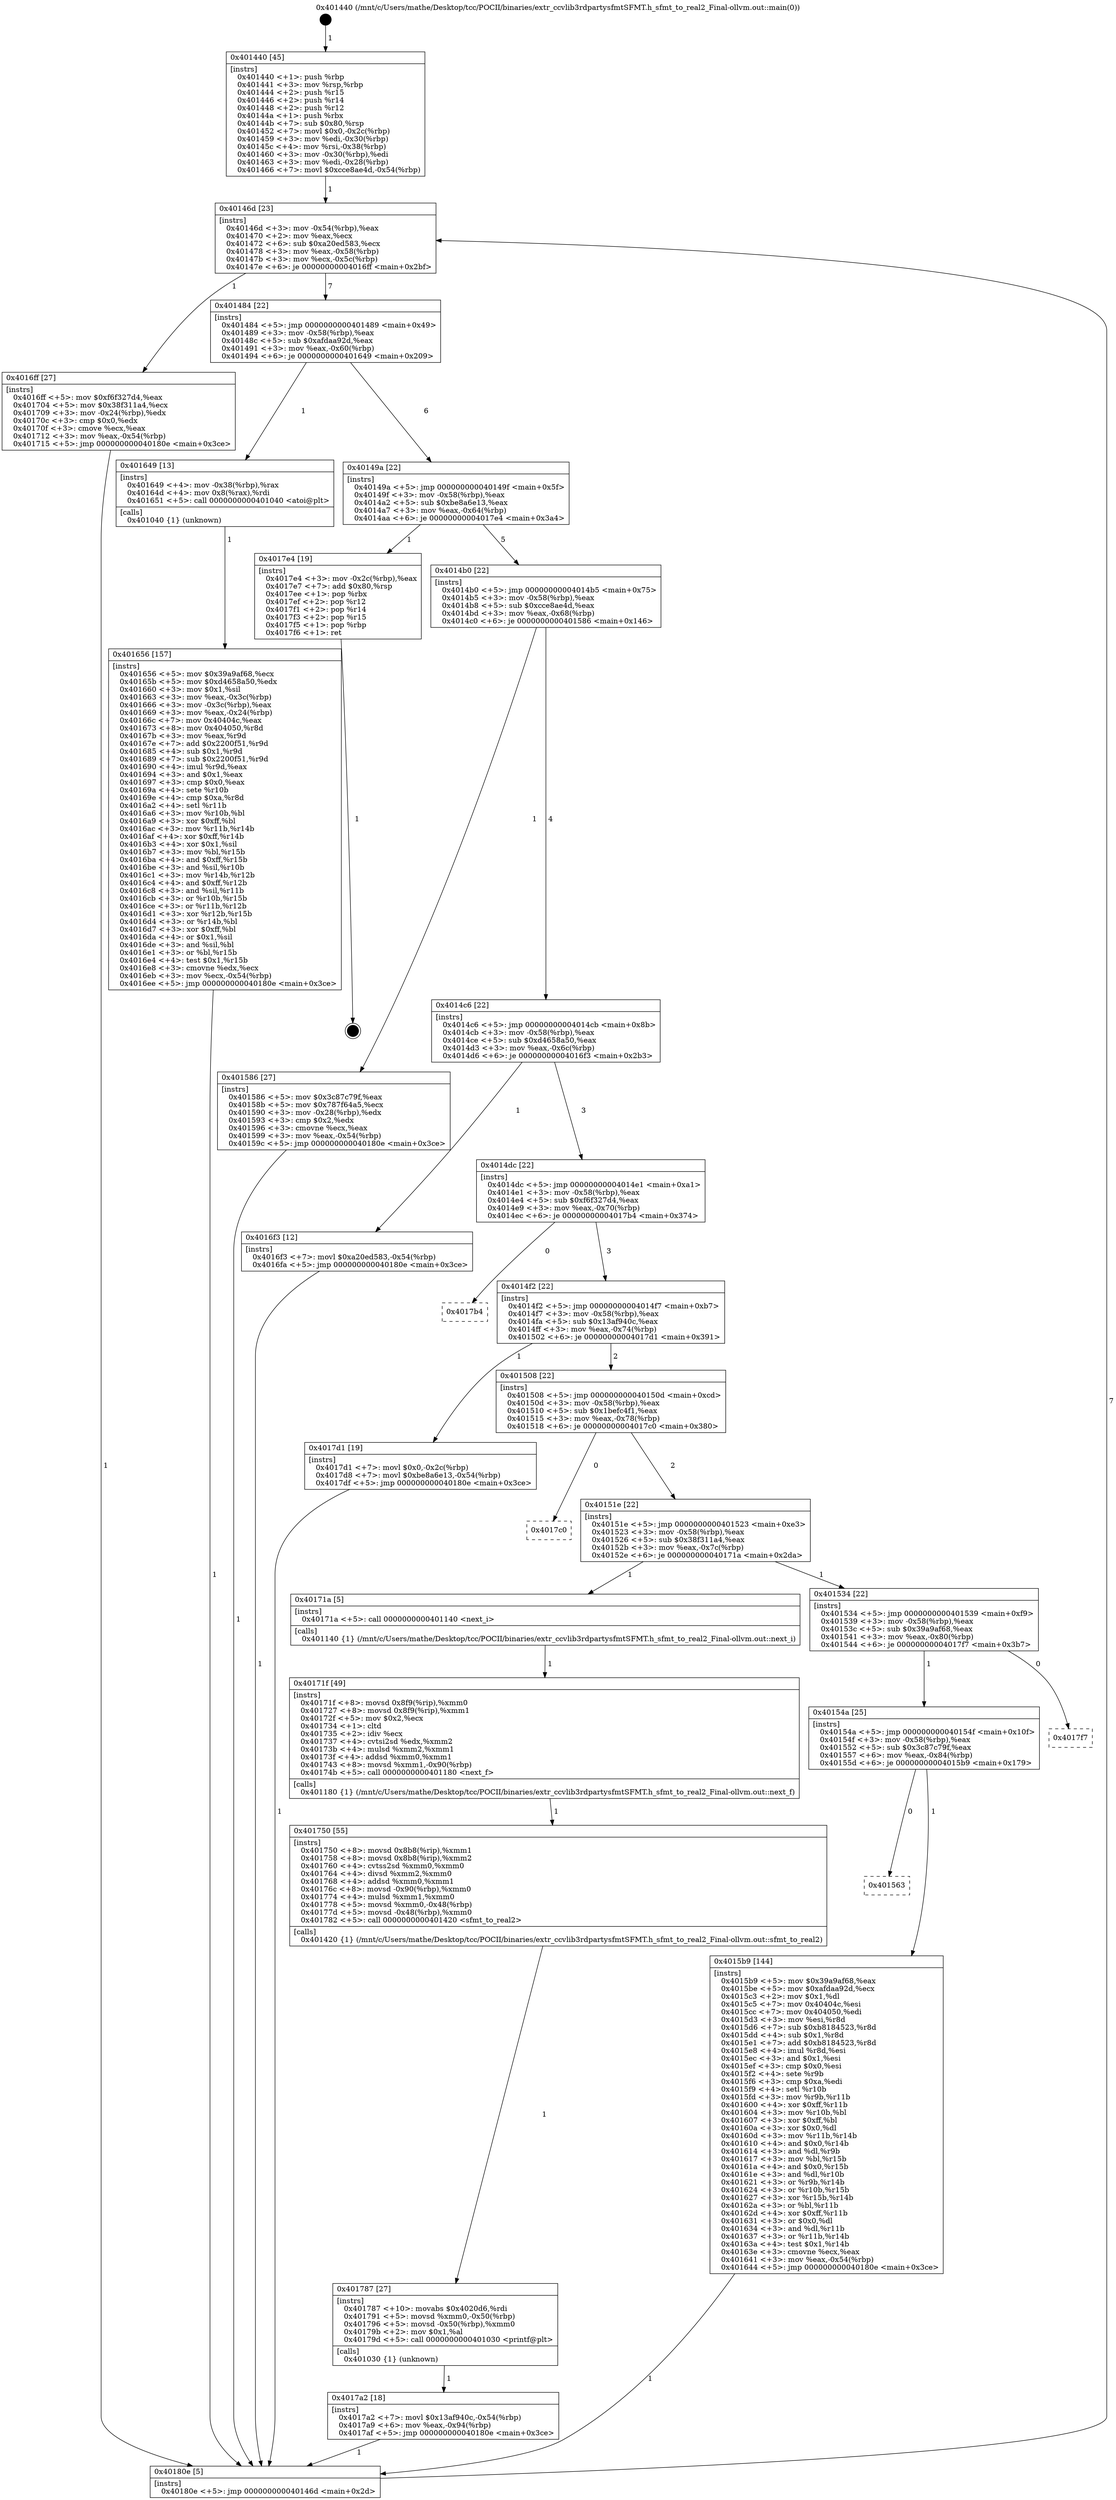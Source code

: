 digraph "0x401440" {
  label = "0x401440 (/mnt/c/Users/mathe/Desktop/tcc/POCII/binaries/extr_ccvlib3rdpartysfmtSFMT.h_sfmt_to_real2_Final-ollvm.out::main(0))"
  labelloc = "t"
  node[shape=record]

  Entry [label="",width=0.3,height=0.3,shape=circle,fillcolor=black,style=filled]
  "0x40146d" [label="{
     0x40146d [23]\l
     | [instrs]\l
     &nbsp;&nbsp;0x40146d \<+3\>: mov -0x54(%rbp),%eax\l
     &nbsp;&nbsp;0x401470 \<+2\>: mov %eax,%ecx\l
     &nbsp;&nbsp;0x401472 \<+6\>: sub $0xa20ed583,%ecx\l
     &nbsp;&nbsp;0x401478 \<+3\>: mov %eax,-0x58(%rbp)\l
     &nbsp;&nbsp;0x40147b \<+3\>: mov %ecx,-0x5c(%rbp)\l
     &nbsp;&nbsp;0x40147e \<+6\>: je 00000000004016ff \<main+0x2bf\>\l
  }"]
  "0x4016ff" [label="{
     0x4016ff [27]\l
     | [instrs]\l
     &nbsp;&nbsp;0x4016ff \<+5\>: mov $0xf6f327d4,%eax\l
     &nbsp;&nbsp;0x401704 \<+5\>: mov $0x38f311a4,%ecx\l
     &nbsp;&nbsp;0x401709 \<+3\>: mov -0x24(%rbp),%edx\l
     &nbsp;&nbsp;0x40170c \<+3\>: cmp $0x0,%edx\l
     &nbsp;&nbsp;0x40170f \<+3\>: cmove %ecx,%eax\l
     &nbsp;&nbsp;0x401712 \<+3\>: mov %eax,-0x54(%rbp)\l
     &nbsp;&nbsp;0x401715 \<+5\>: jmp 000000000040180e \<main+0x3ce\>\l
  }"]
  "0x401484" [label="{
     0x401484 [22]\l
     | [instrs]\l
     &nbsp;&nbsp;0x401484 \<+5\>: jmp 0000000000401489 \<main+0x49\>\l
     &nbsp;&nbsp;0x401489 \<+3\>: mov -0x58(%rbp),%eax\l
     &nbsp;&nbsp;0x40148c \<+5\>: sub $0xafdaa92d,%eax\l
     &nbsp;&nbsp;0x401491 \<+3\>: mov %eax,-0x60(%rbp)\l
     &nbsp;&nbsp;0x401494 \<+6\>: je 0000000000401649 \<main+0x209\>\l
  }"]
  Exit [label="",width=0.3,height=0.3,shape=circle,fillcolor=black,style=filled,peripheries=2]
  "0x401649" [label="{
     0x401649 [13]\l
     | [instrs]\l
     &nbsp;&nbsp;0x401649 \<+4\>: mov -0x38(%rbp),%rax\l
     &nbsp;&nbsp;0x40164d \<+4\>: mov 0x8(%rax),%rdi\l
     &nbsp;&nbsp;0x401651 \<+5\>: call 0000000000401040 \<atoi@plt\>\l
     | [calls]\l
     &nbsp;&nbsp;0x401040 \{1\} (unknown)\l
  }"]
  "0x40149a" [label="{
     0x40149a [22]\l
     | [instrs]\l
     &nbsp;&nbsp;0x40149a \<+5\>: jmp 000000000040149f \<main+0x5f\>\l
     &nbsp;&nbsp;0x40149f \<+3\>: mov -0x58(%rbp),%eax\l
     &nbsp;&nbsp;0x4014a2 \<+5\>: sub $0xbe8a6e13,%eax\l
     &nbsp;&nbsp;0x4014a7 \<+3\>: mov %eax,-0x64(%rbp)\l
     &nbsp;&nbsp;0x4014aa \<+6\>: je 00000000004017e4 \<main+0x3a4\>\l
  }"]
  "0x4017a2" [label="{
     0x4017a2 [18]\l
     | [instrs]\l
     &nbsp;&nbsp;0x4017a2 \<+7\>: movl $0x13af940c,-0x54(%rbp)\l
     &nbsp;&nbsp;0x4017a9 \<+6\>: mov %eax,-0x94(%rbp)\l
     &nbsp;&nbsp;0x4017af \<+5\>: jmp 000000000040180e \<main+0x3ce\>\l
  }"]
  "0x4017e4" [label="{
     0x4017e4 [19]\l
     | [instrs]\l
     &nbsp;&nbsp;0x4017e4 \<+3\>: mov -0x2c(%rbp),%eax\l
     &nbsp;&nbsp;0x4017e7 \<+7\>: add $0x80,%rsp\l
     &nbsp;&nbsp;0x4017ee \<+1\>: pop %rbx\l
     &nbsp;&nbsp;0x4017ef \<+2\>: pop %r12\l
     &nbsp;&nbsp;0x4017f1 \<+2\>: pop %r14\l
     &nbsp;&nbsp;0x4017f3 \<+2\>: pop %r15\l
     &nbsp;&nbsp;0x4017f5 \<+1\>: pop %rbp\l
     &nbsp;&nbsp;0x4017f6 \<+1\>: ret\l
  }"]
  "0x4014b0" [label="{
     0x4014b0 [22]\l
     | [instrs]\l
     &nbsp;&nbsp;0x4014b0 \<+5\>: jmp 00000000004014b5 \<main+0x75\>\l
     &nbsp;&nbsp;0x4014b5 \<+3\>: mov -0x58(%rbp),%eax\l
     &nbsp;&nbsp;0x4014b8 \<+5\>: sub $0xcce8ae4d,%eax\l
     &nbsp;&nbsp;0x4014bd \<+3\>: mov %eax,-0x68(%rbp)\l
     &nbsp;&nbsp;0x4014c0 \<+6\>: je 0000000000401586 \<main+0x146\>\l
  }"]
  "0x401787" [label="{
     0x401787 [27]\l
     | [instrs]\l
     &nbsp;&nbsp;0x401787 \<+10\>: movabs $0x4020d6,%rdi\l
     &nbsp;&nbsp;0x401791 \<+5\>: movsd %xmm0,-0x50(%rbp)\l
     &nbsp;&nbsp;0x401796 \<+5\>: movsd -0x50(%rbp),%xmm0\l
     &nbsp;&nbsp;0x40179b \<+2\>: mov $0x1,%al\l
     &nbsp;&nbsp;0x40179d \<+5\>: call 0000000000401030 \<printf@plt\>\l
     | [calls]\l
     &nbsp;&nbsp;0x401030 \{1\} (unknown)\l
  }"]
  "0x401586" [label="{
     0x401586 [27]\l
     | [instrs]\l
     &nbsp;&nbsp;0x401586 \<+5\>: mov $0x3c87c79f,%eax\l
     &nbsp;&nbsp;0x40158b \<+5\>: mov $0x787f64a5,%ecx\l
     &nbsp;&nbsp;0x401590 \<+3\>: mov -0x28(%rbp),%edx\l
     &nbsp;&nbsp;0x401593 \<+3\>: cmp $0x2,%edx\l
     &nbsp;&nbsp;0x401596 \<+3\>: cmovne %ecx,%eax\l
     &nbsp;&nbsp;0x401599 \<+3\>: mov %eax,-0x54(%rbp)\l
     &nbsp;&nbsp;0x40159c \<+5\>: jmp 000000000040180e \<main+0x3ce\>\l
  }"]
  "0x4014c6" [label="{
     0x4014c6 [22]\l
     | [instrs]\l
     &nbsp;&nbsp;0x4014c6 \<+5\>: jmp 00000000004014cb \<main+0x8b\>\l
     &nbsp;&nbsp;0x4014cb \<+3\>: mov -0x58(%rbp),%eax\l
     &nbsp;&nbsp;0x4014ce \<+5\>: sub $0xd4658a50,%eax\l
     &nbsp;&nbsp;0x4014d3 \<+3\>: mov %eax,-0x6c(%rbp)\l
     &nbsp;&nbsp;0x4014d6 \<+6\>: je 00000000004016f3 \<main+0x2b3\>\l
  }"]
  "0x40180e" [label="{
     0x40180e [5]\l
     | [instrs]\l
     &nbsp;&nbsp;0x40180e \<+5\>: jmp 000000000040146d \<main+0x2d\>\l
  }"]
  "0x401440" [label="{
     0x401440 [45]\l
     | [instrs]\l
     &nbsp;&nbsp;0x401440 \<+1\>: push %rbp\l
     &nbsp;&nbsp;0x401441 \<+3\>: mov %rsp,%rbp\l
     &nbsp;&nbsp;0x401444 \<+2\>: push %r15\l
     &nbsp;&nbsp;0x401446 \<+2\>: push %r14\l
     &nbsp;&nbsp;0x401448 \<+2\>: push %r12\l
     &nbsp;&nbsp;0x40144a \<+1\>: push %rbx\l
     &nbsp;&nbsp;0x40144b \<+7\>: sub $0x80,%rsp\l
     &nbsp;&nbsp;0x401452 \<+7\>: movl $0x0,-0x2c(%rbp)\l
     &nbsp;&nbsp;0x401459 \<+3\>: mov %edi,-0x30(%rbp)\l
     &nbsp;&nbsp;0x40145c \<+4\>: mov %rsi,-0x38(%rbp)\l
     &nbsp;&nbsp;0x401460 \<+3\>: mov -0x30(%rbp),%edi\l
     &nbsp;&nbsp;0x401463 \<+3\>: mov %edi,-0x28(%rbp)\l
     &nbsp;&nbsp;0x401466 \<+7\>: movl $0xcce8ae4d,-0x54(%rbp)\l
  }"]
  "0x401750" [label="{
     0x401750 [55]\l
     | [instrs]\l
     &nbsp;&nbsp;0x401750 \<+8\>: movsd 0x8b8(%rip),%xmm1\l
     &nbsp;&nbsp;0x401758 \<+8\>: movsd 0x8b8(%rip),%xmm2\l
     &nbsp;&nbsp;0x401760 \<+4\>: cvtss2sd %xmm0,%xmm0\l
     &nbsp;&nbsp;0x401764 \<+4\>: divsd %xmm2,%xmm0\l
     &nbsp;&nbsp;0x401768 \<+4\>: addsd %xmm0,%xmm1\l
     &nbsp;&nbsp;0x40176c \<+8\>: movsd -0x90(%rbp),%xmm0\l
     &nbsp;&nbsp;0x401774 \<+4\>: mulsd %xmm1,%xmm0\l
     &nbsp;&nbsp;0x401778 \<+5\>: movsd %xmm0,-0x48(%rbp)\l
     &nbsp;&nbsp;0x40177d \<+5\>: movsd -0x48(%rbp),%xmm0\l
     &nbsp;&nbsp;0x401782 \<+5\>: call 0000000000401420 \<sfmt_to_real2\>\l
     | [calls]\l
     &nbsp;&nbsp;0x401420 \{1\} (/mnt/c/Users/mathe/Desktop/tcc/POCII/binaries/extr_ccvlib3rdpartysfmtSFMT.h_sfmt_to_real2_Final-ollvm.out::sfmt_to_real2)\l
  }"]
  "0x4016f3" [label="{
     0x4016f3 [12]\l
     | [instrs]\l
     &nbsp;&nbsp;0x4016f3 \<+7\>: movl $0xa20ed583,-0x54(%rbp)\l
     &nbsp;&nbsp;0x4016fa \<+5\>: jmp 000000000040180e \<main+0x3ce\>\l
  }"]
  "0x4014dc" [label="{
     0x4014dc [22]\l
     | [instrs]\l
     &nbsp;&nbsp;0x4014dc \<+5\>: jmp 00000000004014e1 \<main+0xa1\>\l
     &nbsp;&nbsp;0x4014e1 \<+3\>: mov -0x58(%rbp),%eax\l
     &nbsp;&nbsp;0x4014e4 \<+5\>: sub $0xf6f327d4,%eax\l
     &nbsp;&nbsp;0x4014e9 \<+3\>: mov %eax,-0x70(%rbp)\l
     &nbsp;&nbsp;0x4014ec \<+6\>: je 00000000004017b4 \<main+0x374\>\l
  }"]
  "0x40171f" [label="{
     0x40171f [49]\l
     | [instrs]\l
     &nbsp;&nbsp;0x40171f \<+8\>: movsd 0x8f9(%rip),%xmm0\l
     &nbsp;&nbsp;0x401727 \<+8\>: movsd 0x8f9(%rip),%xmm1\l
     &nbsp;&nbsp;0x40172f \<+5\>: mov $0x2,%ecx\l
     &nbsp;&nbsp;0x401734 \<+1\>: cltd\l
     &nbsp;&nbsp;0x401735 \<+2\>: idiv %ecx\l
     &nbsp;&nbsp;0x401737 \<+4\>: cvtsi2sd %edx,%xmm2\l
     &nbsp;&nbsp;0x40173b \<+4\>: mulsd %xmm2,%xmm1\l
     &nbsp;&nbsp;0x40173f \<+4\>: addsd %xmm0,%xmm1\l
     &nbsp;&nbsp;0x401743 \<+8\>: movsd %xmm1,-0x90(%rbp)\l
     &nbsp;&nbsp;0x40174b \<+5\>: call 0000000000401180 \<next_f\>\l
     | [calls]\l
     &nbsp;&nbsp;0x401180 \{1\} (/mnt/c/Users/mathe/Desktop/tcc/POCII/binaries/extr_ccvlib3rdpartysfmtSFMT.h_sfmt_to_real2_Final-ollvm.out::next_f)\l
  }"]
  "0x4017b4" [label="{
     0x4017b4\l
  }", style=dashed]
  "0x4014f2" [label="{
     0x4014f2 [22]\l
     | [instrs]\l
     &nbsp;&nbsp;0x4014f2 \<+5\>: jmp 00000000004014f7 \<main+0xb7\>\l
     &nbsp;&nbsp;0x4014f7 \<+3\>: mov -0x58(%rbp),%eax\l
     &nbsp;&nbsp;0x4014fa \<+5\>: sub $0x13af940c,%eax\l
     &nbsp;&nbsp;0x4014ff \<+3\>: mov %eax,-0x74(%rbp)\l
     &nbsp;&nbsp;0x401502 \<+6\>: je 00000000004017d1 \<main+0x391\>\l
  }"]
  "0x401656" [label="{
     0x401656 [157]\l
     | [instrs]\l
     &nbsp;&nbsp;0x401656 \<+5\>: mov $0x39a9af68,%ecx\l
     &nbsp;&nbsp;0x40165b \<+5\>: mov $0xd4658a50,%edx\l
     &nbsp;&nbsp;0x401660 \<+3\>: mov $0x1,%sil\l
     &nbsp;&nbsp;0x401663 \<+3\>: mov %eax,-0x3c(%rbp)\l
     &nbsp;&nbsp;0x401666 \<+3\>: mov -0x3c(%rbp),%eax\l
     &nbsp;&nbsp;0x401669 \<+3\>: mov %eax,-0x24(%rbp)\l
     &nbsp;&nbsp;0x40166c \<+7\>: mov 0x40404c,%eax\l
     &nbsp;&nbsp;0x401673 \<+8\>: mov 0x404050,%r8d\l
     &nbsp;&nbsp;0x40167b \<+3\>: mov %eax,%r9d\l
     &nbsp;&nbsp;0x40167e \<+7\>: add $0x2200f51,%r9d\l
     &nbsp;&nbsp;0x401685 \<+4\>: sub $0x1,%r9d\l
     &nbsp;&nbsp;0x401689 \<+7\>: sub $0x2200f51,%r9d\l
     &nbsp;&nbsp;0x401690 \<+4\>: imul %r9d,%eax\l
     &nbsp;&nbsp;0x401694 \<+3\>: and $0x1,%eax\l
     &nbsp;&nbsp;0x401697 \<+3\>: cmp $0x0,%eax\l
     &nbsp;&nbsp;0x40169a \<+4\>: sete %r10b\l
     &nbsp;&nbsp;0x40169e \<+4\>: cmp $0xa,%r8d\l
     &nbsp;&nbsp;0x4016a2 \<+4\>: setl %r11b\l
     &nbsp;&nbsp;0x4016a6 \<+3\>: mov %r10b,%bl\l
     &nbsp;&nbsp;0x4016a9 \<+3\>: xor $0xff,%bl\l
     &nbsp;&nbsp;0x4016ac \<+3\>: mov %r11b,%r14b\l
     &nbsp;&nbsp;0x4016af \<+4\>: xor $0xff,%r14b\l
     &nbsp;&nbsp;0x4016b3 \<+4\>: xor $0x1,%sil\l
     &nbsp;&nbsp;0x4016b7 \<+3\>: mov %bl,%r15b\l
     &nbsp;&nbsp;0x4016ba \<+4\>: and $0xff,%r15b\l
     &nbsp;&nbsp;0x4016be \<+3\>: and %sil,%r10b\l
     &nbsp;&nbsp;0x4016c1 \<+3\>: mov %r14b,%r12b\l
     &nbsp;&nbsp;0x4016c4 \<+4\>: and $0xff,%r12b\l
     &nbsp;&nbsp;0x4016c8 \<+3\>: and %sil,%r11b\l
     &nbsp;&nbsp;0x4016cb \<+3\>: or %r10b,%r15b\l
     &nbsp;&nbsp;0x4016ce \<+3\>: or %r11b,%r12b\l
     &nbsp;&nbsp;0x4016d1 \<+3\>: xor %r12b,%r15b\l
     &nbsp;&nbsp;0x4016d4 \<+3\>: or %r14b,%bl\l
     &nbsp;&nbsp;0x4016d7 \<+3\>: xor $0xff,%bl\l
     &nbsp;&nbsp;0x4016da \<+4\>: or $0x1,%sil\l
     &nbsp;&nbsp;0x4016de \<+3\>: and %sil,%bl\l
     &nbsp;&nbsp;0x4016e1 \<+3\>: or %bl,%r15b\l
     &nbsp;&nbsp;0x4016e4 \<+4\>: test $0x1,%r15b\l
     &nbsp;&nbsp;0x4016e8 \<+3\>: cmovne %edx,%ecx\l
     &nbsp;&nbsp;0x4016eb \<+3\>: mov %ecx,-0x54(%rbp)\l
     &nbsp;&nbsp;0x4016ee \<+5\>: jmp 000000000040180e \<main+0x3ce\>\l
  }"]
  "0x4017d1" [label="{
     0x4017d1 [19]\l
     | [instrs]\l
     &nbsp;&nbsp;0x4017d1 \<+7\>: movl $0x0,-0x2c(%rbp)\l
     &nbsp;&nbsp;0x4017d8 \<+7\>: movl $0xbe8a6e13,-0x54(%rbp)\l
     &nbsp;&nbsp;0x4017df \<+5\>: jmp 000000000040180e \<main+0x3ce\>\l
  }"]
  "0x401508" [label="{
     0x401508 [22]\l
     | [instrs]\l
     &nbsp;&nbsp;0x401508 \<+5\>: jmp 000000000040150d \<main+0xcd\>\l
     &nbsp;&nbsp;0x40150d \<+3\>: mov -0x58(%rbp),%eax\l
     &nbsp;&nbsp;0x401510 \<+5\>: sub $0x1befc4f1,%eax\l
     &nbsp;&nbsp;0x401515 \<+3\>: mov %eax,-0x78(%rbp)\l
     &nbsp;&nbsp;0x401518 \<+6\>: je 00000000004017c0 \<main+0x380\>\l
  }"]
  "0x401563" [label="{
     0x401563\l
  }", style=dashed]
  "0x4017c0" [label="{
     0x4017c0\l
  }", style=dashed]
  "0x40151e" [label="{
     0x40151e [22]\l
     | [instrs]\l
     &nbsp;&nbsp;0x40151e \<+5\>: jmp 0000000000401523 \<main+0xe3\>\l
     &nbsp;&nbsp;0x401523 \<+3\>: mov -0x58(%rbp),%eax\l
     &nbsp;&nbsp;0x401526 \<+5\>: sub $0x38f311a4,%eax\l
     &nbsp;&nbsp;0x40152b \<+3\>: mov %eax,-0x7c(%rbp)\l
     &nbsp;&nbsp;0x40152e \<+6\>: je 000000000040171a \<main+0x2da\>\l
  }"]
  "0x4015b9" [label="{
     0x4015b9 [144]\l
     | [instrs]\l
     &nbsp;&nbsp;0x4015b9 \<+5\>: mov $0x39a9af68,%eax\l
     &nbsp;&nbsp;0x4015be \<+5\>: mov $0xafdaa92d,%ecx\l
     &nbsp;&nbsp;0x4015c3 \<+2\>: mov $0x1,%dl\l
     &nbsp;&nbsp;0x4015c5 \<+7\>: mov 0x40404c,%esi\l
     &nbsp;&nbsp;0x4015cc \<+7\>: mov 0x404050,%edi\l
     &nbsp;&nbsp;0x4015d3 \<+3\>: mov %esi,%r8d\l
     &nbsp;&nbsp;0x4015d6 \<+7\>: sub $0xb8184523,%r8d\l
     &nbsp;&nbsp;0x4015dd \<+4\>: sub $0x1,%r8d\l
     &nbsp;&nbsp;0x4015e1 \<+7\>: add $0xb8184523,%r8d\l
     &nbsp;&nbsp;0x4015e8 \<+4\>: imul %r8d,%esi\l
     &nbsp;&nbsp;0x4015ec \<+3\>: and $0x1,%esi\l
     &nbsp;&nbsp;0x4015ef \<+3\>: cmp $0x0,%esi\l
     &nbsp;&nbsp;0x4015f2 \<+4\>: sete %r9b\l
     &nbsp;&nbsp;0x4015f6 \<+3\>: cmp $0xa,%edi\l
     &nbsp;&nbsp;0x4015f9 \<+4\>: setl %r10b\l
     &nbsp;&nbsp;0x4015fd \<+3\>: mov %r9b,%r11b\l
     &nbsp;&nbsp;0x401600 \<+4\>: xor $0xff,%r11b\l
     &nbsp;&nbsp;0x401604 \<+3\>: mov %r10b,%bl\l
     &nbsp;&nbsp;0x401607 \<+3\>: xor $0xff,%bl\l
     &nbsp;&nbsp;0x40160a \<+3\>: xor $0x0,%dl\l
     &nbsp;&nbsp;0x40160d \<+3\>: mov %r11b,%r14b\l
     &nbsp;&nbsp;0x401610 \<+4\>: and $0x0,%r14b\l
     &nbsp;&nbsp;0x401614 \<+3\>: and %dl,%r9b\l
     &nbsp;&nbsp;0x401617 \<+3\>: mov %bl,%r15b\l
     &nbsp;&nbsp;0x40161a \<+4\>: and $0x0,%r15b\l
     &nbsp;&nbsp;0x40161e \<+3\>: and %dl,%r10b\l
     &nbsp;&nbsp;0x401621 \<+3\>: or %r9b,%r14b\l
     &nbsp;&nbsp;0x401624 \<+3\>: or %r10b,%r15b\l
     &nbsp;&nbsp;0x401627 \<+3\>: xor %r15b,%r14b\l
     &nbsp;&nbsp;0x40162a \<+3\>: or %bl,%r11b\l
     &nbsp;&nbsp;0x40162d \<+4\>: xor $0xff,%r11b\l
     &nbsp;&nbsp;0x401631 \<+3\>: or $0x0,%dl\l
     &nbsp;&nbsp;0x401634 \<+3\>: and %dl,%r11b\l
     &nbsp;&nbsp;0x401637 \<+3\>: or %r11b,%r14b\l
     &nbsp;&nbsp;0x40163a \<+4\>: test $0x1,%r14b\l
     &nbsp;&nbsp;0x40163e \<+3\>: cmovne %ecx,%eax\l
     &nbsp;&nbsp;0x401641 \<+3\>: mov %eax,-0x54(%rbp)\l
     &nbsp;&nbsp;0x401644 \<+5\>: jmp 000000000040180e \<main+0x3ce\>\l
  }"]
  "0x40171a" [label="{
     0x40171a [5]\l
     | [instrs]\l
     &nbsp;&nbsp;0x40171a \<+5\>: call 0000000000401140 \<next_i\>\l
     | [calls]\l
     &nbsp;&nbsp;0x401140 \{1\} (/mnt/c/Users/mathe/Desktop/tcc/POCII/binaries/extr_ccvlib3rdpartysfmtSFMT.h_sfmt_to_real2_Final-ollvm.out::next_i)\l
  }"]
  "0x401534" [label="{
     0x401534 [22]\l
     | [instrs]\l
     &nbsp;&nbsp;0x401534 \<+5\>: jmp 0000000000401539 \<main+0xf9\>\l
     &nbsp;&nbsp;0x401539 \<+3\>: mov -0x58(%rbp),%eax\l
     &nbsp;&nbsp;0x40153c \<+5\>: sub $0x39a9af68,%eax\l
     &nbsp;&nbsp;0x401541 \<+3\>: mov %eax,-0x80(%rbp)\l
     &nbsp;&nbsp;0x401544 \<+6\>: je 00000000004017f7 \<main+0x3b7\>\l
  }"]
  "0x40154a" [label="{
     0x40154a [25]\l
     | [instrs]\l
     &nbsp;&nbsp;0x40154a \<+5\>: jmp 000000000040154f \<main+0x10f\>\l
     &nbsp;&nbsp;0x40154f \<+3\>: mov -0x58(%rbp),%eax\l
     &nbsp;&nbsp;0x401552 \<+5\>: sub $0x3c87c79f,%eax\l
     &nbsp;&nbsp;0x401557 \<+6\>: mov %eax,-0x84(%rbp)\l
     &nbsp;&nbsp;0x40155d \<+6\>: je 00000000004015b9 \<main+0x179\>\l
  }"]
  "0x4017f7" [label="{
     0x4017f7\l
  }", style=dashed]
  Entry -> "0x401440" [label=" 1"]
  "0x40146d" -> "0x4016ff" [label=" 1"]
  "0x40146d" -> "0x401484" [label=" 7"]
  "0x4017e4" -> Exit [label=" 1"]
  "0x401484" -> "0x401649" [label=" 1"]
  "0x401484" -> "0x40149a" [label=" 6"]
  "0x4017d1" -> "0x40180e" [label=" 1"]
  "0x40149a" -> "0x4017e4" [label=" 1"]
  "0x40149a" -> "0x4014b0" [label=" 5"]
  "0x4017a2" -> "0x40180e" [label=" 1"]
  "0x4014b0" -> "0x401586" [label=" 1"]
  "0x4014b0" -> "0x4014c6" [label=" 4"]
  "0x401586" -> "0x40180e" [label=" 1"]
  "0x401440" -> "0x40146d" [label=" 1"]
  "0x40180e" -> "0x40146d" [label=" 7"]
  "0x401787" -> "0x4017a2" [label=" 1"]
  "0x4014c6" -> "0x4016f3" [label=" 1"]
  "0x4014c6" -> "0x4014dc" [label=" 3"]
  "0x401750" -> "0x401787" [label=" 1"]
  "0x4014dc" -> "0x4017b4" [label=" 0"]
  "0x4014dc" -> "0x4014f2" [label=" 3"]
  "0x40171f" -> "0x401750" [label=" 1"]
  "0x4014f2" -> "0x4017d1" [label=" 1"]
  "0x4014f2" -> "0x401508" [label=" 2"]
  "0x40171a" -> "0x40171f" [label=" 1"]
  "0x401508" -> "0x4017c0" [label=" 0"]
  "0x401508" -> "0x40151e" [label=" 2"]
  "0x4016ff" -> "0x40180e" [label=" 1"]
  "0x40151e" -> "0x40171a" [label=" 1"]
  "0x40151e" -> "0x401534" [label=" 1"]
  "0x4016f3" -> "0x40180e" [label=" 1"]
  "0x401534" -> "0x4017f7" [label=" 0"]
  "0x401534" -> "0x40154a" [label=" 1"]
  "0x401656" -> "0x40180e" [label=" 1"]
  "0x40154a" -> "0x4015b9" [label=" 1"]
  "0x40154a" -> "0x401563" [label=" 0"]
  "0x4015b9" -> "0x40180e" [label=" 1"]
  "0x401649" -> "0x401656" [label=" 1"]
}
